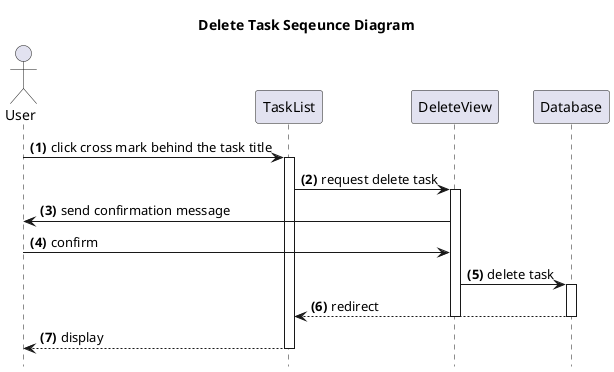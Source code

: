 @startuml
title **Delete Task** Seqeunce Diagram
hide footbox
Actor User
autonumber "<b>(0)"
User -> TaskList : click cross mark behind the task title
activate TaskList
TaskList -> DeleteView : request delete task
activate DeleteView
DeleteView -> User : send confirmation message
User -> DeleteView : confirm
DeleteView -> Database : delete task
activate Database
Database --> TaskList : redirect
deactivate Database
deactivate DeleteView
TaskList --> User : display
deactivate TaskList
@enduml
